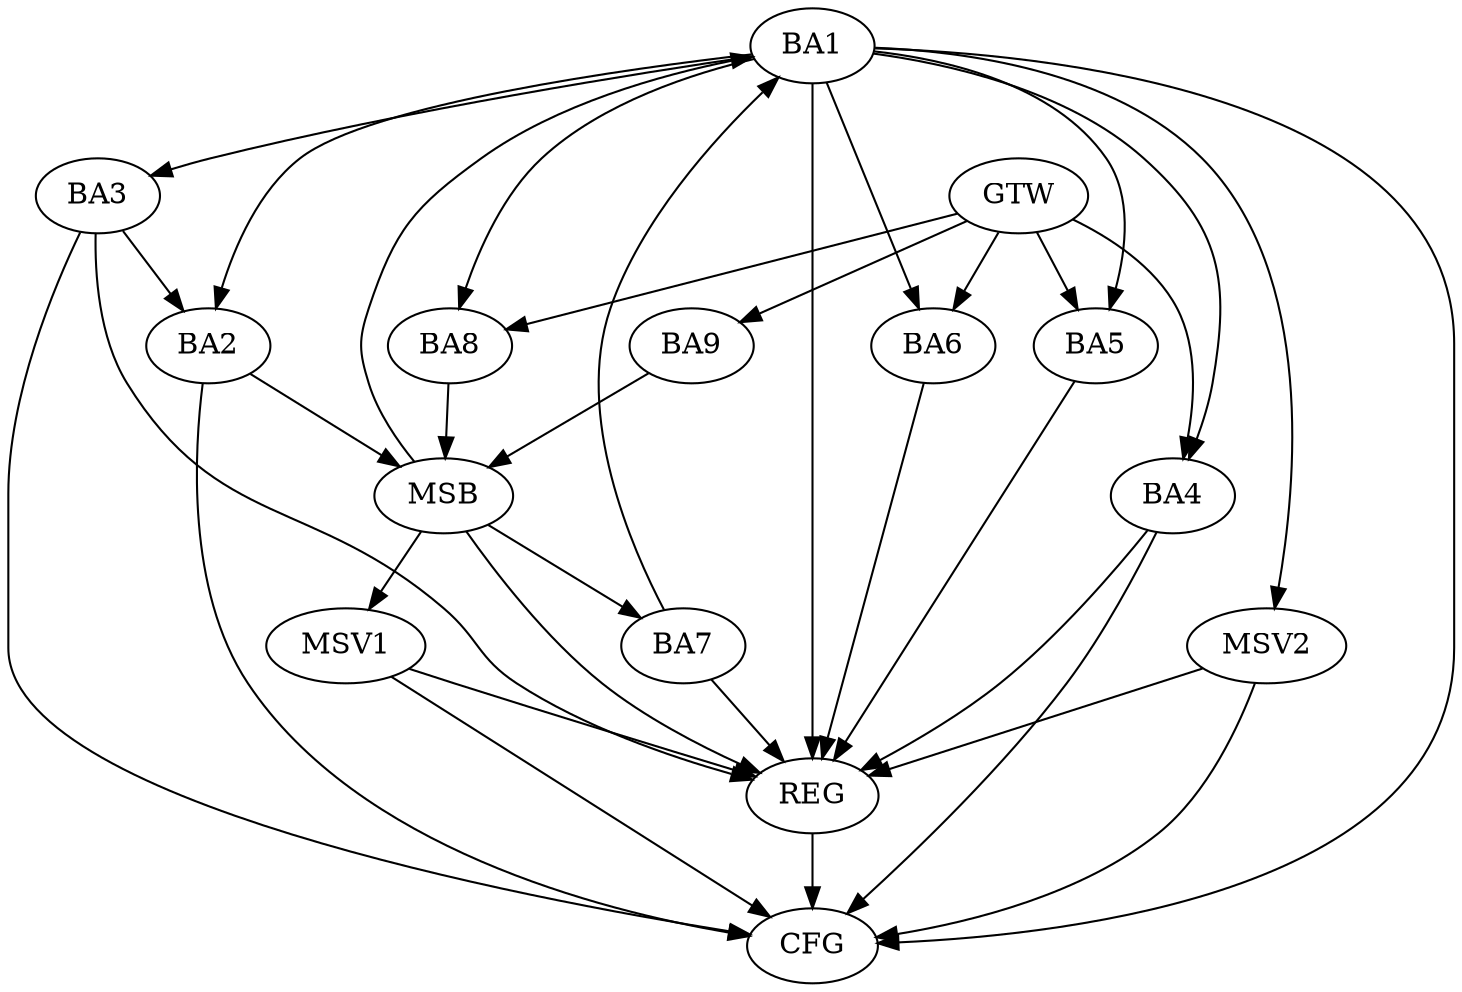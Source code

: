 strict digraph G {
  BA1 [ label="BA1" ];
  BA2 [ label="BA2" ];
  BA3 [ label="BA3" ];
  BA4 [ label="BA4" ];
  BA5 [ label="BA5" ];
  BA6 [ label="BA6" ];
  BA7 [ label="BA7" ];
  BA8 [ label="BA8" ];
  BA9 [ label="BA9" ];
  GTW [ label="GTW" ];
  REG [ label="REG" ];
  MSB [ label="MSB" ];
  CFG [ label="CFG" ];
  MSV1 [ label="MSV1" ];
  MSV2 [ label="MSV2" ];
  BA1 -> BA2;
  BA3 -> BA2;
  BA7 -> BA1;
  GTW -> BA4;
  GTW -> BA5;
  GTW -> BA6;
  GTW -> BA8;
  GTW -> BA9;
  BA1 -> REG;
  BA3 -> REG;
  BA4 -> REG;
  BA5 -> REG;
  BA6 -> REG;
  BA7 -> REG;
  BA2 -> MSB;
  MSB -> BA1;
  MSB -> REG;
  BA8 -> MSB;
  MSB -> BA7;
  BA9 -> MSB;
  BA2 -> CFG;
  BA3 -> CFG;
  BA4 -> CFG;
  REG -> CFG;
  BA1 -> CFG;
  BA1 -> BA3;
  BA1 -> BA4;
  BA1 -> BA5;
  BA1 -> BA8;
  BA1 -> BA6;
  MSB -> MSV1;
  MSV1 -> REG;
  MSV1 -> CFG;
  BA1 -> MSV2;
  MSV2 -> REG;
  MSV2 -> CFG;
}
